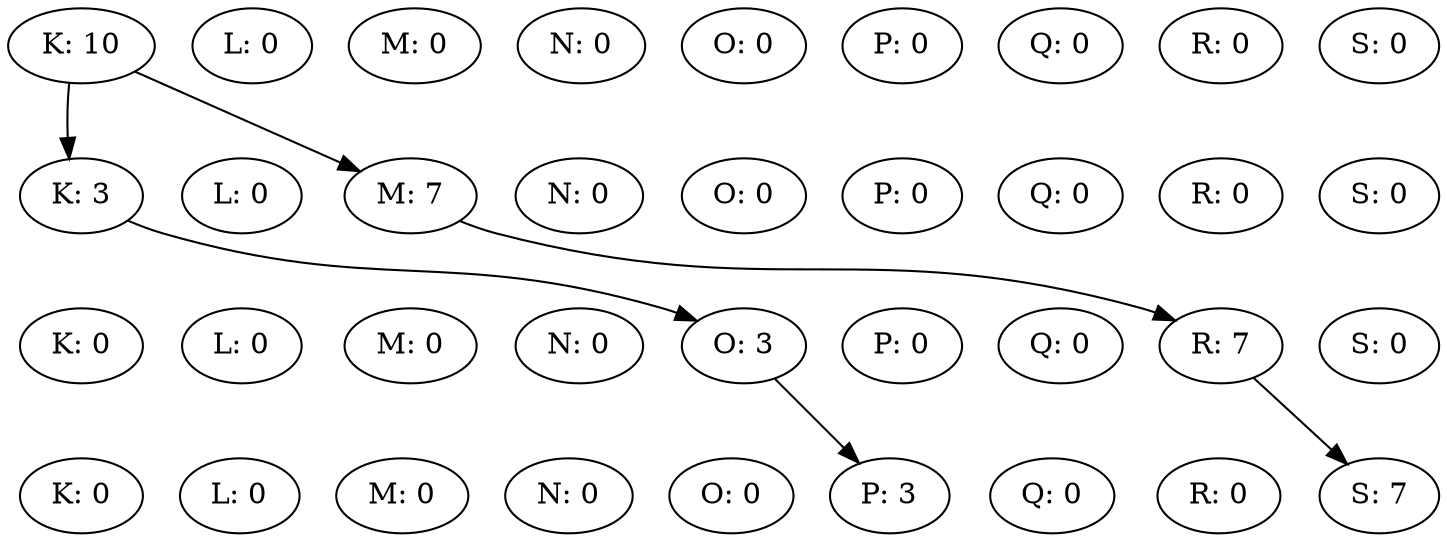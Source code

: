 digraph {
K0 [label="K: 10"];
L0 [label="L: 0"];
M0 [label="M: 0"];
N0 [label="N: 0"];
O0 [label="O: 0"];
P0 [label="P: 0"];
Q0 [label="Q: 0"];
R0 [label="R: 0"];
S0 [label="S: 0"];
rank = same {K0 -> L0 -> M0 -> N0 -> O0 -> P0 -> Q0 -> R0 -> S0 [style=invis] }K1 [label="K: 3"];
L1 [label="L: 0"];
M1 [label="M: 7"];
N1 [label="N: 0"];
O1 [label="O: 0"];
P1 [label="P: 0"];
Q1 [label="Q: 0"];
R1 [label="R: 0"];
S1 [label="S: 0"];
rank = same {K1 -> L1 -> M1 -> N1 -> O1 -> P1 -> Q1 -> R1 -> S1 [style=invis] }K0 -> K1
K0 -> M1
K2 [label="K: 0"];
L2 [label="L: 0"];
M2 [label="M: 0"];
N2 [label="N: 0"];
O2 [label="O: 3"];
P2 [label="P: 0"];
Q2 [label="Q: 0"];
R2 [label="R: 7"];
S2 [label="S: 0"];
rank = same {K2 -> L2 -> M2 -> N2 -> O2 -> P2 -> Q2 -> R2 -> S2 [style=invis] }K1 -> O2
M1 -> R2
K3 [label="K: 0"];
L3 [label="L: 0"];
M3 [label="M: 0"];
N3 [label="N: 0"];
O3 [label="O: 0"];
P3 [label="P: 3"];
Q3 [label="Q: 0"];
R3 [label="R: 0"];
S3 [label="S: 7"];
rank = same {K3 -> L3 -> M3 -> N3 -> O3 -> P3 -> Q3 -> R3 -> S3 [style=invis] }O2 -> P3
R2 -> S3
K0 -> K1 -> K2 -> K3 [ style=invis; weight=1000 ]
S0 -> S1 -> S2 -> S3 [ style=invis; weight=1000 ]
}
